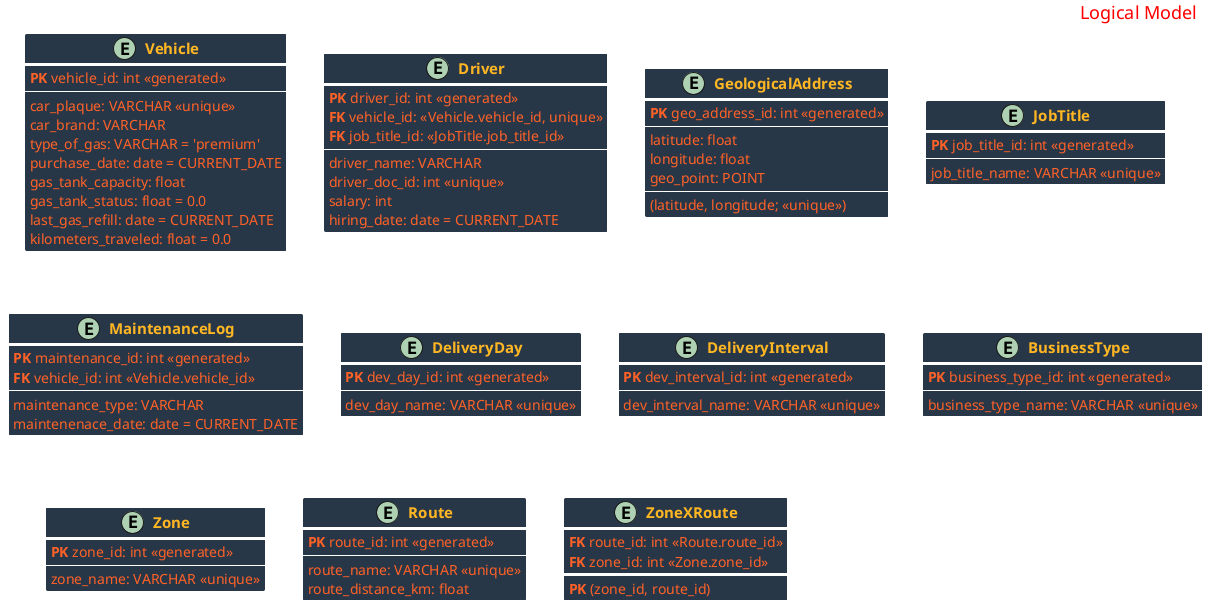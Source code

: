 @startuml Logical Database Model Part B

skinparam BackgroundColor transparent

skinparam HeaderFontColor red
skinparam HeaderFontSize 18

skinparam ArrowFontSize 15
skinparam ArrowColor D3374A
skinparam ArrowThickness 2
skinparam ArrowFontColor #3FD0C4

skinparam ClassBorderColor white
skinparam ClassBorderThickness 3
skinparam ClassAttributeFontSize 14
skinparam ClassAttributeFontColor FF6127
skinparam ClassBackgroundColor #283747
skinparam ClassFontSize 15
skinparam ClassFontStyle Bold
skinparam ClassFontColor #FFB623

header Logical Model

entity "Vehicle" as Vehicle {
    **PK** vehicle_id: int <<generated>>
    --
    car_plaque: VARCHAR <<unique>>
    car_brand: VARCHAR
    type_of_gas: VARCHAR = 'premium'
    purchase_date: date = CURRENT_DATE
    gas_tank_capacity: float
    gas_tank_status: float = 0.0
    last_gas_refill: date = CURRENT_DATE
    kilometers_traveled: float = 0.0
}

entity "Driver" as Driver {
    **PK** driver_id: int <<generated>>
    **FK** vehicle_id: <<Vehicle.vehicle_id, unique>>
    **FK** job_title_id: <<JobTitle.job_title_id>>
    --
    driver_name: VARCHAR
    driver_doc_id: int <<unique>>
    salary: int
    hiring_date: date = CURRENT_DATE
}

entity "GeologicalAddress" as GeologicalAddress {
  **PK** geo_address_id: int <<generated>>
  --
  latitude: float
  longitude: float
  geo_point: POINT
  --
  (latitude, longitude; <<unique>>)
}

entity "JobTitle" as JobTitle {
    **PK** job_title_id: int <<generated>>
    --
    job_title_name: VARCHAR <<unique>>
}

entity "MaintenanceLog" as MaintenanceLog {
    **PK** maintenance_id: int <<generated>>
    **FK** vehicle_id: int <<Vehicle.vehicle_id>> 
    --
    maintenance_type: VARCHAR
    maintenenace_date: date = CURRENT_DATE
}

entity "DeliveryDay" as DeliveryDay {
  **PK** dev_day_id: int <<generated>>
  --
  dev_day_name: VARCHAR <<unique>>
}

entity "DeliveryInterval" as DeliveryInterval {
  **PK** dev_interval_id: int <<generated>>
  --
  dev_interval_name: VARCHAR <<unique>>
}

entity "BusinessType" as BusinessType {
  **PK** business_type_id: int <<generated>>
  --
  business_type_name: VARCHAR <<unique>>
}

entity "Zone" as Zone {
  **PK** zone_id: int <<generated>>
  --
  zone_name: VARCHAR <<unique>>
}

entity "Route" as Route {
  **PK** route_id: int <<generated>>
  --
  route_name: VARCHAR <<unique>>
  route_distance_km: float
}

entity "ZoneXRoute" as ZoneXRoute {
  **PK** (zone_id, route_id)
  **FK** route_id: int <<Route.route_id>>
  **FK** zone_id: int <<Zone.zone_id>>
}
